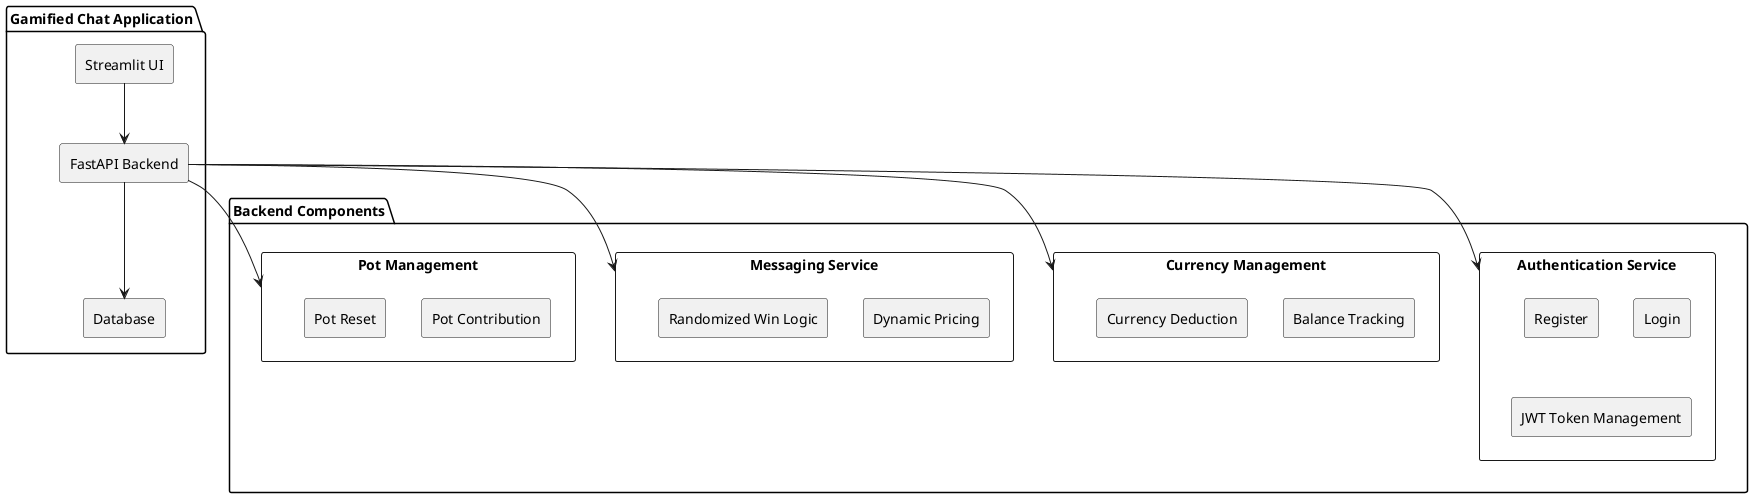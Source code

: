 @startuml
skinparam componentStyle rectangle

package "Gamified Chat Application" {
    [Streamlit UI] -down-> [FastAPI Backend]
    [FastAPI Backend] -down-> [Database]
}

package "Backend Components" {
    component "Authentication Service" {
        [Register]
        [Login]
        [JWT Token Management]
    }
    component "Currency Management" {
        [Balance Tracking]
        [Currency Deduction]
    }
    component "Messaging Service" {
        [Dynamic Pricing]
        [Randomized Win Logic]
    }
    component "Pot Management" {
        [Pot Contribution]
        [Pot Reset]
    }
}

[FastAPI Backend] --> "Authentication Service"
[FastAPI Backend] --> "Currency Management"
[FastAPI Backend] --> "Messaging Service"
[FastAPI Backend] --> "Pot Management"

@enduml
